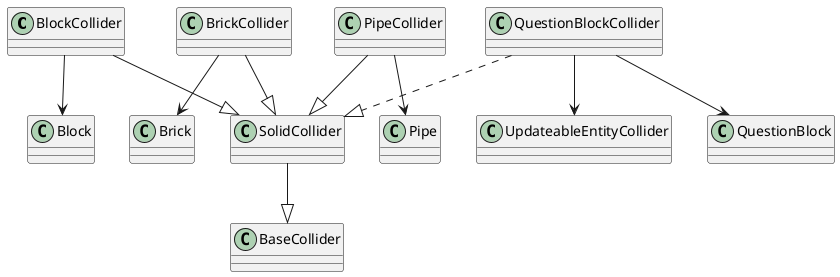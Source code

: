 @startuml Solids

BlockCollider --|> SolidCollider
BlockCollider --> Block

BrickCollider --|> SolidCollider
BrickCollider --> Brick

PipeCollider --|> SolidCollider
PipeCollider --> Pipe

QuestionBlockCollider ..|> SolidCollider
QuestionBlockCollider --> UpdateableEntityCollider
QuestionBlockCollider --> QuestionBlock

SolidCollider --|> BaseCollider

@enduml